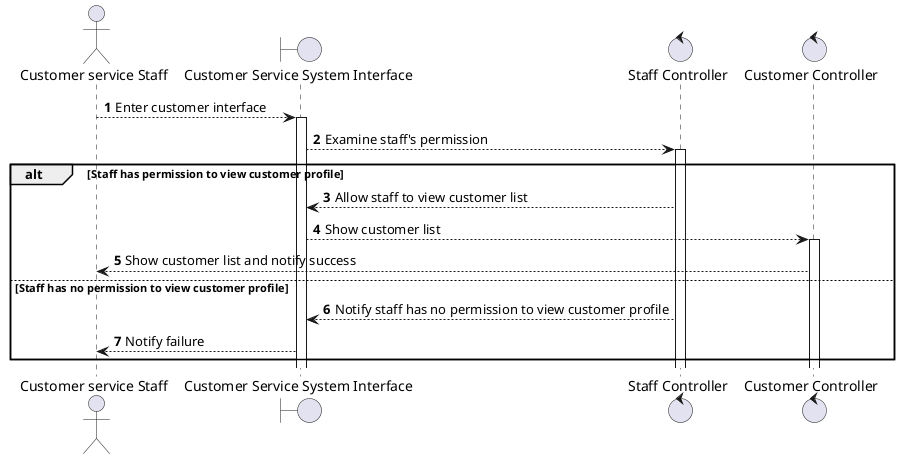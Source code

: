 @startuml "View customer"
autonumber
actor "Customer service Staff" as Staff
boundary "Customer Service System Interface" as CSSI
control "Staff Controller" as SCtl
control "Customer Controller" as CCtl 

Staff --> CSSI ++: Enter customer interface
CSSI --> SCtl ++: Examine staff's permission
alt Staff has permission to view customer profile
SCtl --> CSSI: Allow staff to view customer list
CSSI --> CCtl ++: Show customer list
CCtl --> Staff: Show customer list and notify success
else Staff has no permission to view customer profile
SCtl --> CSSI: Notify staff has no permission to view customer profile
CSSI --> Staff: Notify failure
end
@enduml